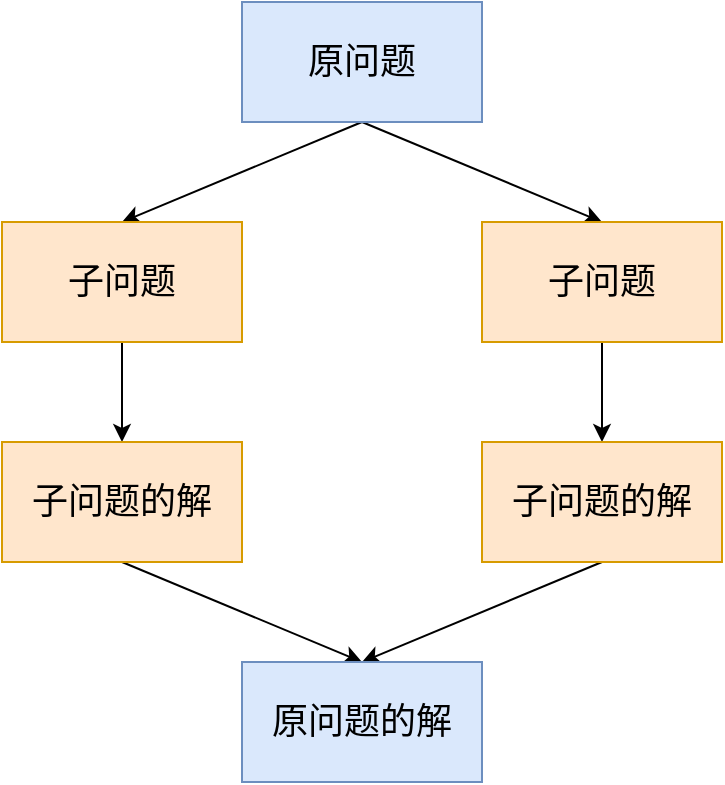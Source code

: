 <mxfile version="20.8.10" type="device" pages="6"><diagram name="第 1 页" id="qF8JXSIEM-ms5zdDPzQP"><mxGraphModel dx="1114" dy="674" grid="1" gridSize="10" guides="1" tooltips="1" connect="1" arrows="1" fold="1" page="1" pageScale="1" pageWidth="48000" pageHeight="36000" math="0" shadow="0"><root><mxCell id="0"/><mxCell id="1" parent="0"/><mxCell id="EL47AHK-qV_5nTEFwYAR-10" style="edgeStyle=none;rounded=0;orthogonalLoop=1;jettySize=auto;html=1;exitX=0.5;exitY=1;exitDx=0;exitDy=0;entryX=0.5;entryY=0;entryDx=0;entryDy=0;" parent="1" source="EL47AHK-qV_5nTEFwYAR-1" target="EL47AHK-qV_5nTEFwYAR-2" edge="1"><mxGeometry relative="1" as="geometry"/></mxCell><mxCell id="EL47AHK-qV_5nTEFwYAR-11" style="edgeStyle=none;rounded=0;orthogonalLoop=1;jettySize=auto;html=1;exitX=0.5;exitY=1;exitDx=0;exitDy=0;entryX=0.5;entryY=0;entryDx=0;entryDy=0;" parent="1" source="EL47AHK-qV_5nTEFwYAR-1" target="EL47AHK-qV_5nTEFwYAR-3" edge="1"><mxGeometry relative="1" as="geometry"/></mxCell><mxCell id="EL47AHK-qV_5nTEFwYAR-1" value="&lt;font style=&quot;font-size: 18px;&quot;&gt;原问题&lt;/font&gt;" style="rounded=0;whiteSpace=wrap;html=1;labelBackgroundColor=none;fillColor=#dae8fc;strokeColor=#6c8ebf;" parent="1" vertex="1"><mxGeometry x="240" y="110" width="120" height="60" as="geometry"/></mxCell><mxCell id="EL47AHK-qV_5nTEFwYAR-12" style="edgeStyle=none;rounded=0;orthogonalLoop=1;jettySize=auto;html=1;exitX=0.5;exitY=1;exitDx=0;exitDy=0;entryX=0.5;entryY=0;entryDx=0;entryDy=0;" parent="1" source="EL47AHK-qV_5nTEFwYAR-2" target="EL47AHK-qV_5nTEFwYAR-4" edge="1"><mxGeometry relative="1" as="geometry"/></mxCell><mxCell id="EL47AHK-qV_5nTEFwYAR-2" value="&lt;font style=&quot;font-size: 18px;&quot;&gt;子问题&lt;/font&gt;" style="rounded=0;whiteSpace=wrap;html=1;labelBackgroundColor=none;fillColor=#ffe6cc;strokeColor=#d79b00;" parent="1" vertex="1"><mxGeometry x="120" y="220" width="120" height="60" as="geometry"/></mxCell><mxCell id="EL47AHK-qV_5nTEFwYAR-13" style="edgeStyle=none;rounded=0;orthogonalLoop=1;jettySize=auto;html=1;exitX=0.5;exitY=1;exitDx=0;exitDy=0;entryX=0.5;entryY=0;entryDx=0;entryDy=0;" parent="1" source="EL47AHK-qV_5nTEFwYAR-3" target="EL47AHK-qV_5nTEFwYAR-5" edge="1"><mxGeometry relative="1" as="geometry"/></mxCell><mxCell id="EL47AHK-qV_5nTEFwYAR-3" value="&lt;font style=&quot;font-size: 18px;&quot;&gt;子问题&lt;/font&gt;" style="rounded=0;whiteSpace=wrap;html=1;labelBackgroundColor=none;fillColor=#ffe6cc;strokeColor=#d79b00;" parent="1" vertex="1"><mxGeometry x="360" y="220" width="120" height="60" as="geometry"/></mxCell><mxCell id="EL47AHK-qV_5nTEFwYAR-17" style="edgeStyle=none;rounded=0;orthogonalLoop=1;jettySize=auto;html=1;exitX=0.5;exitY=1;exitDx=0;exitDy=0;entryX=0.5;entryY=0;entryDx=0;entryDy=0;" parent="1" source="EL47AHK-qV_5nTEFwYAR-4" target="EL47AHK-qV_5nTEFwYAR-6" edge="1"><mxGeometry relative="1" as="geometry"/></mxCell><mxCell id="EL47AHK-qV_5nTEFwYAR-4" value="&lt;font style=&quot;font-size: 18px;&quot;&gt;子问题的解&lt;/font&gt;" style="rounded=0;whiteSpace=wrap;html=1;labelBackgroundColor=none;fillColor=#ffe6cc;strokeColor=#d79b00;" parent="1" vertex="1"><mxGeometry x="120" y="330" width="120" height="60" as="geometry"/></mxCell><mxCell id="EL47AHK-qV_5nTEFwYAR-18" style="edgeStyle=none;rounded=0;orthogonalLoop=1;jettySize=auto;html=1;exitX=0.5;exitY=1;exitDx=0;exitDy=0;entryX=0.5;entryY=0;entryDx=0;entryDy=0;" parent="1" source="EL47AHK-qV_5nTEFwYAR-5" target="EL47AHK-qV_5nTEFwYAR-6" edge="1"><mxGeometry relative="1" as="geometry"/></mxCell><mxCell id="EL47AHK-qV_5nTEFwYAR-5" value="&lt;font style=&quot;font-size: 18px;&quot;&gt;子问题的解&lt;/font&gt;" style="rounded=0;whiteSpace=wrap;html=1;labelBackgroundColor=none;fillColor=#ffe6cc;strokeColor=#d79b00;" parent="1" vertex="1"><mxGeometry x="360" y="330" width="120" height="60" as="geometry"/></mxCell><mxCell id="EL47AHK-qV_5nTEFwYAR-6" value="&lt;font style=&quot;font-size: 18px;&quot;&gt;原问题的解&lt;/font&gt;" style="rounded=0;whiteSpace=wrap;html=1;labelBackgroundColor=none;fillColor=#dae8fc;strokeColor=#6c8ebf;" parent="1" vertex="1"><mxGeometry x="240" y="440" width="120" height="60" as="geometry"/></mxCell></root></mxGraphModel></diagram><diagram id="Jb3TM296mlDzvtBy0WCw" name="第 2 页"><mxGraphModel dx="1114" dy="674" grid="1" gridSize="10" guides="1" tooltips="1" connect="1" arrows="1" fold="1" page="1" pageScale="1" pageWidth="48000" pageHeight="36000" math="0" shadow="0"><root><mxCell id="0"/><mxCell id="1" parent="0"/><mxCell id="GEt8kJkVQW3M6mPmYjcO-16" value="1" style="ellipse;whiteSpace=wrap;html=1;aspect=fixed;" parent="1" vertex="1"><mxGeometry x="780" y="420" width="50" height="50" as="geometry"/></mxCell><mxCell id="GEt8kJkVQW3M6mPmYjcO-17" value="2" style="ellipse;whiteSpace=wrap;html=1;aspect=fixed;" parent="1" vertex="1"><mxGeometry x="660" y="510" width="50" height="50" as="geometry"/></mxCell><mxCell id="GEt8kJkVQW3M6mPmYjcO-20" value="3" style="ellipse;whiteSpace=wrap;html=1;aspect=fixed;" parent="1" vertex="1"><mxGeometry x="930" y="510" width="50" height="50" as="geometry"/></mxCell><mxCell id="GEt8kJkVQW3M6mPmYjcO-21" value="4" style="ellipse;whiteSpace=wrap;html=1;aspect=fixed;" parent="1" vertex="1"><mxGeometry x="570" y="590" width="50" height="50" as="geometry"/></mxCell><mxCell id="GEt8kJkVQW3M6mPmYjcO-22" value="5" style="ellipse;whiteSpace=wrap;html=1;aspect=fixed;" parent="1" vertex="1"><mxGeometry x="850" y="590" width="50" height="50" as="geometry"/></mxCell><mxCell id="GEt8kJkVQW3M6mPmYjcO-23" value="6" style="ellipse;whiteSpace=wrap;html=1;aspect=fixed;" parent="1" vertex="1"><mxGeometry x="1010" y="580" width="50" height="50" as="geometry"/></mxCell><mxCell id="GEt8kJkVQW3M6mPmYjcO-24" value="7" style="ellipse;whiteSpace=wrap;html=1;aspect=fixed;" parent="1" vertex="1"><mxGeometry x="710" y="600" width="50" height="50" as="geometry"/></mxCell><mxCell id="GEt8kJkVQW3M6mPmYjcO-25" value="8" style="ellipse;whiteSpace=wrap;html=1;aspect=fixed;" parent="1" vertex="1"><mxGeometry x="940" y="680" width="50" height="50" as="geometry"/></mxCell></root></mxGraphModel></diagram><diagram id="BjOr0Z5-tKRia285TVXv" name="第 3 页"><mxGraphModel dx="1114" dy="674" grid="1" gridSize="10" guides="1" tooltips="1" connect="1" arrows="1" fold="1" page="1" pageScale="1" pageWidth="48000" pageHeight="36000" math="0" shadow="0"><root><mxCell id="0"/><mxCell id="1" parent="0"/><mxCell id="iZThe2aTPAKvGni7YTIv-1" value="" style="shape=table;startSize=0;container=1;collapsible=0;childLayout=tableLayout;fontSize=16;" parent="1" vertex="1"><mxGeometry x="310" y="230" width="480" height="40" as="geometry"/></mxCell><mxCell id="iZThe2aTPAKvGni7YTIv-2" value="" style="shape=tableRow;horizontal=0;startSize=0;swimlaneHead=0;swimlaneBody=0;strokeColor=inherit;top=0;left=0;bottom=0;right=0;collapsible=0;dropTarget=0;fillColor=none;points=[[0,0.5],[1,0.5]];portConstraint=eastwest;fontSize=16;" parent="iZThe2aTPAKvGni7YTIv-1" vertex="1"><mxGeometry width="480" height="40" as="geometry"/></mxCell><mxCell id="iZThe2aTPAKvGni7YTIv-3" value="7" style="shape=partialRectangle;html=1;whiteSpace=wrap;connectable=0;strokeColor=inherit;overflow=hidden;fillColor=none;top=0;left=0;bottom=0;right=0;pointerEvents=1;fontSize=16;" parent="iZThe2aTPAKvGni7YTIv-2" vertex="1"><mxGeometry width="60" height="40" as="geometry"><mxRectangle width="60" height="40" as="alternateBounds"/></mxGeometry></mxCell><mxCell id="iZThe2aTPAKvGni7YTIv-4" value="8" style="shape=partialRectangle;html=1;whiteSpace=wrap;connectable=0;strokeColor=inherit;overflow=hidden;fillColor=none;top=0;left=0;bottom=0;right=0;pointerEvents=1;fontSize=16;" parent="iZThe2aTPAKvGni7YTIv-2" vertex="1"><mxGeometry x="60" width="60" height="40" as="geometry"><mxRectangle width="60" height="40" as="alternateBounds"/></mxGeometry></mxCell><mxCell id="iZThe2aTPAKvGni7YTIv-5" value="5" style="shape=partialRectangle;html=1;whiteSpace=wrap;connectable=0;strokeColor=inherit;overflow=hidden;fillColor=none;top=0;left=0;bottom=0;right=0;pointerEvents=1;fontSize=16;" parent="iZThe2aTPAKvGni7YTIv-2" vertex="1"><mxGeometry x="120" width="60" height="40" as="geometry"><mxRectangle width="60" height="40" as="alternateBounds"/></mxGeometry></mxCell><mxCell id="iZThe2aTPAKvGni7YTIv-14" value="1" style="shape=partialRectangle;html=1;whiteSpace=wrap;connectable=0;strokeColor=inherit;overflow=hidden;fillColor=none;top=0;left=0;bottom=0;right=0;pointerEvents=1;fontSize=16;" parent="iZThe2aTPAKvGni7YTIv-2" vertex="1"><mxGeometry x="180" width="60" height="40" as="geometry"><mxRectangle width="60" height="40" as="alternateBounds"/></mxGeometry></mxCell><mxCell id="iZThe2aTPAKvGni7YTIv-17" value="5" style="shape=partialRectangle;html=1;whiteSpace=wrap;connectable=0;strokeColor=inherit;overflow=hidden;fillColor=none;top=0;left=0;bottom=0;right=0;pointerEvents=1;fontSize=16;" parent="iZThe2aTPAKvGni7YTIv-2" vertex="1"><mxGeometry x="240" width="60" height="40" as="geometry"><mxRectangle width="60" height="40" as="alternateBounds"/></mxGeometry></mxCell><mxCell id="iZThe2aTPAKvGni7YTIv-20" value="3" style="shape=partialRectangle;html=1;whiteSpace=wrap;connectable=0;strokeColor=inherit;overflow=hidden;fillColor=none;top=0;left=0;bottom=0;right=0;pointerEvents=1;fontSize=16;" parent="iZThe2aTPAKvGni7YTIv-2" vertex="1"><mxGeometry x="300" width="60" height="40" as="geometry"><mxRectangle width="60" height="40" as="alternateBounds"/></mxGeometry></mxCell><mxCell id="iZThe2aTPAKvGni7YTIv-23" value="3" style="shape=partialRectangle;html=1;whiteSpace=wrap;connectable=0;strokeColor=inherit;overflow=hidden;fillColor=none;top=0;left=0;bottom=0;right=0;pointerEvents=1;fontSize=16;" parent="iZThe2aTPAKvGni7YTIv-2" vertex="1"><mxGeometry x="360" width="60" height="40" as="geometry"><mxRectangle width="60" height="40" as="alternateBounds"/></mxGeometry></mxCell><mxCell id="iZThe2aTPAKvGni7YTIv-26" value="1" style="shape=partialRectangle;html=1;whiteSpace=wrap;connectable=0;strokeColor=inherit;overflow=hidden;fillColor=none;top=0;left=0;bottom=0;right=0;pointerEvents=1;fontSize=16;" parent="iZThe2aTPAKvGni7YTIv-2" vertex="1"><mxGeometry x="420" width="60" height="40" as="geometry"><mxRectangle width="60" height="40" as="alternateBounds"/></mxGeometry></mxCell><mxCell id="qHHaDfIhOcdkVSXmljt_-1" value="100" style="rounded=0;whiteSpace=wrap;html=1;" vertex="1" parent="1"><mxGeometry x="790" y="230" width="80" height="40" as="geometry"/></mxCell><mxCell id="qHHaDfIhOcdkVSXmljt_-2" value="10" style="rounded=0;whiteSpace=wrap;html=1;" vertex="1" parent="1"><mxGeometry x="250" y="230" width="60" height="40" as="geometry"/></mxCell></root></mxGraphModel></diagram><diagram id="xY6E8fIn81x_Cl9bvlOC" name="第 4 页"><mxGraphModel dx="954" dy="621" grid="1" gridSize="10" guides="1" tooltips="1" connect="1" arrows="1" fold="1" page="1" pageScale="1" pageWidth="48000" pageHeight="36000" math="0" shadow="0"><root><mxCell id="0"/><mxCell id="1" parent="0"/><mxCell id="ZuuE8RKBTzYTi4I4tKDS-1" value="" style="shape=partialRectangle;whiteSpace=wrap;html=1;bottom=1;right=1;left=1;top=0;fillColor=none;routingCenterX=-0.5;" vertex="1" parent="1"><mxGeometry x="260" y="170" width="120" height="170" as="geometry"/></mxCell><mxCell id="sUwxvD5k0-VL4LKHXIoc-1" value="0" style="rounded=0;whiteSpace=wrap;html=1;" vertex="1" parent="1"><mxGeometry x="110" y="80" width="120" height="60" as="geometry"/></mxCell><mxCell id="sUwxvD5k0-VL4LKHXIoc-2" value="1" style="rounded=0;whiteSpace=wrap;html=1;" vertex="1" parent="1"><mxGeometry x="80" y="150" width="120" height="60" as="geometry"/></mxCell><mxCell id="sUwxvD5k0-VL4LKHXIoc-3" value="3" style="rounded=0;whiteSpace=wrap;html=1;" vertex="1" parent="1"><mxGeometry x="70" y="280" width="120" height="60" as="geometry"/></mxCell><mxCell id="62wNsAz8dlezHrLXdacj-1" value="栈底" style="text;html=1;align=center;verticalAlign=middle;resizable=0;points=[];autosize=1;strokeColor=none;fillColor=none;fontSize=48;" vertex="1" parent="1"><mxGeometry x="340" y="325" width="120" height="70" as="geometry"/></mxCell><mxCell id="62wNsAz8dlezHrLXdacj-2" value="栈顶" style="text;html=1;align=center;verticalAlign=middle;resizable=0;points=[];autosize=1;strokeColor=none;fillColor=none;fontSize=48;" vertex="1" parent="1"><mxGeometry x="370" y="130" width="120" height="70" as="geometry"/></mxCell><mxCell id="62wNsAz8dlezHrLXdacj-3" value="2" style="rounded=0;whiteSpace=wrap;html=1;" vertex="1" parent="1"><mxGeometry x="70" y="190" width="120" height="60" as="geometry"/></mxCell></root></mxGraphModel></diagram><diagram id="Z2K-6LUjbUQiSgSZq0dM" name="第 5 页"><mxGraphModel dx="1114" dy="674" grid="1" gridSize="10" guides="1" tooltips="1" connect="1" arrows="1" fold="1" page="1" pageScale="1" pageWidth="48000" pageHeight="36000" math="0" shadow="0"><root><mxCell id="0"/><mxCell id="1" parent="0"/><mxCell id="ADL4JWfY6MpFFxI0jk2C-1" value="2" style="ellipse;whiteSpace=wrap;html=1;aspect=fixed;" vertex="1" parent="1"><mxGeometry x="570" y="330" width="50" height="50" as="geometry"/></mxCell><mxCell id="ADL4JWfY6MpFFxI0jk2C-2" value="3" style="ellipse;whiteSpace=wrap;html=1;aspect=fixed;" vertex="1" parent="1"><mxGeometry x="260" y="320" width="50" height="50" as="geometry"/></mxCell><mxCell id="ADL4JWfY6MpFFxI0jk2C-3" value="1" style="ellipse;whiteSpace=wrap;html=1;aspect=fixed;" vertex="1" parent="1"><mxGeometry x="1310" y="120" width="50" height="50" as="geometry"/></mxCell><mxCell id="ADL4JWfY6MpFFxI0jk2C-4" value="10" style="ellipse;whiteSpace=wrap;html=1;aspect=fixed;" vertex="1" parent="1"><mxGeometry x="1230" y="110" width="50" height="50" as="geometry"/></mxCell><mxCell id="ADL4JWfY6MpFFxI0jk2C-5" value="9" style="ellipse;whiteSpace=wrap;html=1;aspect=fixed;" vertex="1" parent="1"><mxGeometry x="440" y="330" width="50" height="50" as="geometry"/></mxCell><mxCell id="ADL4JWfY6MpFFxI0jk2C-6" value="8" style="ellipse;whiteSpace=wrap;html=1;aspect=fixed;" vertex="1" parent="1"><mxGeometry x="1140" y="120" width="50" height="50" as="geometry"/></mxCell><mxCell id="ADL4JWfY6MpFFxI0jk2C-7" value="7" style="ellipse;whiteSpace=wrap;html=1;aspect=fixed;" vertex="1" parent="1"><mxGeometry x="1070" y="120" width="50" height="50" as="geometry"/></mxCell><mxCell id="ADL4JWfY6MpFFxI0jk2C-8" value="6" style="ellipse;whiteSpace=wrap;html=1;aspect=fixed;" vertex="1" parent="1"><mxGeometry x="350" y="320" width="50" height="50" as="geometry"/></mxCell><mxCell id="ADL4JWfY6MpFFxI0jk2C-9" value="5" style="ellipse;whiteSpace=wrap;html=1;aspect=fixed;" vertex="1" parent="1"><mxGeometry x="1000" y="110" width="50" height="50" as="geometry"/></mxCell><mxCell id="ADL4JWfY6MpFFxI0jk2C-10" value="4" style="ellipse;whiteSpace=wrap;html=1;aspect=fixed;" vertex="1" parent="1"><mxGeometry x="950" y="110" width="50" height="50" as="geometry"/></mxCell></root></mxGraphModel></diagram><diagram id="pUtS3021s-f9Pa2Y7_y8" name="第 6 页"><mxGraphModel dx="1114" dy="674" grid="1" gridSize="10" guides="1" tooltips="1" connect="1" arrows="1" fold="1" page="1" pageScale="1" pageWidth="48000" pageHeight="36000" math="0" shadow="0"><root><mxCell id="0"/><mxCell id="1" parent="0"/><mxCell id="rWR_14si4yxGdL1lbHoe-1" value="&lt;pre style=&quot;font-size: 0.875em; margin-top: 0.5em; margin-bottom: 0.5em; padding: 0.3em 0.5em; border: 1px solid rgb(221, 221, 221); background: rgb(248, 248, 248); border-radius: 3px; overflow: auto; color: rgba(0, 0, 0, 0.75); text-align: start;&quot; data-v-1dc3ddfc=&quot;&quot;&gt;&lt;br&gt;&lt;/pre&gt;" style="text;html=1;align=center;verticalAlign=middle;resizable=0;points=[];autosize=1;strokeColor=none;fillColor=none;" vertex="1" parent="1"><mxGeometry x="390" y="200" width="40" height="40" as="geometry"/></mxCell><mxCell id="rWR_14si4yxGdL1lbHoe-2" value="&lt;div&gt;&lt;font style=&quot;font-size: 36px;&quot;&gt;3 7&lt;/font&gt;&lt;/div&gt;&lt;div&gt;&lt;font style=&quot;font-size: 48px;&quot;&gt;1 2 1 5 4 4 1&lt;/font&gt;&lt;/div&gt;" style="text;html=1;align=center;verticalAlign=middle;resizable=0;points=[];autosize=1;strokeColor=none;fillColor=none;" vertex="1" parent="1"><mxGeometry x="70" y="85" width="290" height="110" as="geometry"/></mxCell><mxCell id="rWR_14si4yxGdL1lbHoe-3" value="" style="shape=table;startSize=0;container=1;collapsible=0;childLayout=tableLayout;fontSize=16;" vertex="1" parent="1"><mxGeometry x="480" y="60" width="420" height="40" as="geometry"/></mxCell><mxCell id="rWR_14si4yxGdL1lbHoe-4" value="" style="shape=tableRow;horizontal=0;startSize=0;swimlaneHead=0;swimlaneBody=0;strokeColor=inherit;top=0;left=0;bottom=0;right=0;collapsible=0;dropTarget=0;fillColor=none;points=[[0,0.5],[1,0.5]];portConstraint=eastwest;fontSize=16;" vertex="1" parent="rWR_14si4yxGdL1lbHoe-3"><mxGeometry width="420" height="40" as="geometry"/></mxCell><mxCell id="rWR_14si4yxGdL1lbHoe-5" value="ture" style="shape=partialRectangle;html=1;whiteSpace=wrap;connectable=0;strokeColor=inherit;overflow=hidden;fillColor=none;top=0;left=0;bottom=0;right=0;pointerEvents=1;fontSize=16;" vertex="1" parent="rWR_14si4yxGdL1lbHoe-4"><mxGeometry width="60" height="40" as="geometry"><mxRectangle width="60" height="40" as="alternateBounds"/></mxGeometry></mxCell><mxCell id="rWR_14si4yxGdL1lbHoe-6" value="false" style="shape=partialRectangle;html=1;whiteSpace=wrap;connectable=0;strokeColor=inherit;overflow=hidden;fillColor=none;top=0;left=0;bottom=0;right=0;pointerEvents=1;fontSize=16;" vertex="1" parent="rWR_14si4yxGdL1lbHoe-4"><mxGeometry x="60" width="60" height="40" as="geometry"><mxRectangle width="60" height="40" as="alternateBounds"/></mxGeometry></mxCell><mxCell id="rWR_14si4yxGdL1lbHoe-7" value="" style="shape=partialRectangle;html=1;whiteSpace=wrap;connectable=0;strokeColor=inherit;overflow=hidden;fillColor=none;top=0;left=0;bottom=0;right=0;pointerEvents=1;fontSize=16;" vertex="1" parent="rWR_14si4yxGdL1lbHoe-4"><mxGeometry x="120" width="60" height="40" as="geometry"><mxRectangle width="60" height="40" as="alternateBounds"/></mxGeometry></mxCell><mxCell id="rWR_14si4yxGdL1lbHoe-16" value="true" style="shape=partialRectangle;html=1;whiteSpace=wrap;connectable=0;strokeColor=inherit;overflow=hidden;fillColor=none;top=0;left=0;bottom=0;right=0;pointerEvents=1;fontSize=16;" vertex="1" parent="rWR_14si4yxGdL1lbHoe-4"><mxGeometry x="180" width="60" height="40" as="geometry"><mxRectangle width="60" height="40" as="alternateBounds"/></mxGeometry></mxCell><mxCell id="rWR_14si4yxGdL1lbHoe-19" style="shape=partialRectangle;html=1;whiteSpace=wrap;connectable=0;strokeColor=inherit;overflow=hidden;fillColor=none;top=0;left=0;bottom=0;right=0;pointerEvents=1;fontSize=16;" vertex="1" parent="rWR_14si4yxGdL1lbHoe-4"><mxGeometry x="240" width="60" height="40" as="geometry"><mxRectangle width="60" height="40" as="alternateBounds"/></mxGeometry></mxCell><mxCell id="rWR_14si4yxGdL1lbHoe-22" style="shape=partialRectangle;html=1;whiteSpace=wrap;connectable=0;strokeColor=inherit;overflow=hidden;fillColor=none;top=0;left=0;bottom=0;right=0;pointerEvents=1;fontSize=16;" vertex="1" parent="rWR_14si4yxGdL1lbHoe-4"><mxGeometry x="300" width="60" height="40" as="geometry"><mxRectangle width="60" height="40" as="alternateBounds"/></mxGeometry></mxCell><mxCell id="rWR_14si4yxGdL1lbHoe-25" style="shape=partialRectangle;html=1;whiteSpace=wrap;connectable=0;strokeColor=inherit;overflow=hidden;fillColor=none;top=0;left=0;bottom=0;right=0;pointerEvents=1;fontSize=16;" vertex="1" parent="rWR_14si4yxGdL1lbHoe-4"><mxGeometry x="360" width="60" height="40" as="geometry"><mxRectangle width="60" height="40" as="alternateBounds"/></mxGeometry></mxCell><mxCell id="rWR_14si4yxGdL1lbHoe-28" value="1" style="whiteSpace=wrap;html=1;aspect=fixed;fontSize=48;" vertex="1" parent="1"><mxGeometry x="230" y="280" width="80" height="80" as="geometry"/></mxCell><mxCell id="rWR_14si4yxGdL1lbHoe-29" value="2" style="whiteSpace=wrap;html=1;aspect=fixed;fontSize=48;" vertex="1" parent="1"><mxGeometry x="390" y="280" width="80" height="80" as="geometry"/></mxCell><mxCell id="rWR_14si4yxGdL1lbHoe-30" value="1" style="whiteSpace=wrap;html=1;aspect=fixed;fontSize=48;" vertex="1" parent="1"><mxGeometry x="150" y="280" width="80" height="80" as="geometry"/></mxCell><mxCell id="rWR_14si4yxGdL1lbHoe-31" value="5" style="whiteSpace=wrap;html=1;aspect=fixed;fontSize=48;" vertex="1" parent="1"><mxGeometry x="360" y="450" width="80" height="80" as="geometry"/></mxCell><mxCell id="rWR_14si4yxGdL1lbHoe-32" value="4" style="whiteSpace=wrap;html=1;aspect=fixed;fontSize=48;" vertex="1" parent="1"><mxGeometry x="440" y="450" width="80" height="80" as="geometry"/></mxCell><mxCell id="rWR_14si4yxGdL1lbHoe-33" value="4" style="whiteSpace=wrap;html=1;aspect=fixed;fontSize=48;" vertex="1" parent="1"><mxGeometry x="310" y="280" width="80" height="80" as="geometry"/></mxCell><mxCell id="rWR_14si4yxGdL1lbHoe-34" value="1" style="whiteSpace=wrap;html=1;aspect=fixed;fontSize=48;" vertex="1" parent="1"><mxGeometry x="520" y="450" width="80" height="80" as="geometry"/></mxCell><mxCell id="rWR_14si4yxGdL1lbHoe-35" value="5" style="text;html=1;align=center;verticalAlign=middle;resizable=0;points=[];autosize=1;strokeColor=none;fillColor=none;fontSize=48;" vertex="1" parent="1"><mxGeometry x="950" y="410" width="50" height="70" as="geometry"/></mxCell><mxCell id="rWR_14si4yxGdL1lbHoe-36" value="1" style="text;html=1;align=center;verticalAlign=middle;resizable=0;points=[];autosize=1;strokeColor=none;fillColor=none;fontSize=48;" vertex="1" parent="1"><mxGeometry x="495" y="105" width="50" height="70" as="geometry"/></mxCell><mxCell id="rWR_14si4yxGdL1lbHoe-37" value="2" style="text;html=1;align=center;verticalAlign=middle;resizable=0;points=[];autosize=1;strokeColor=none;fillColor=none;fontSize=48;" vertex="1" parent="1"><mxGeometry x="565" y="95" width="50" height="70" as="geometry"/></mxCell></root></mxGraphModel></diagram></mxfile>